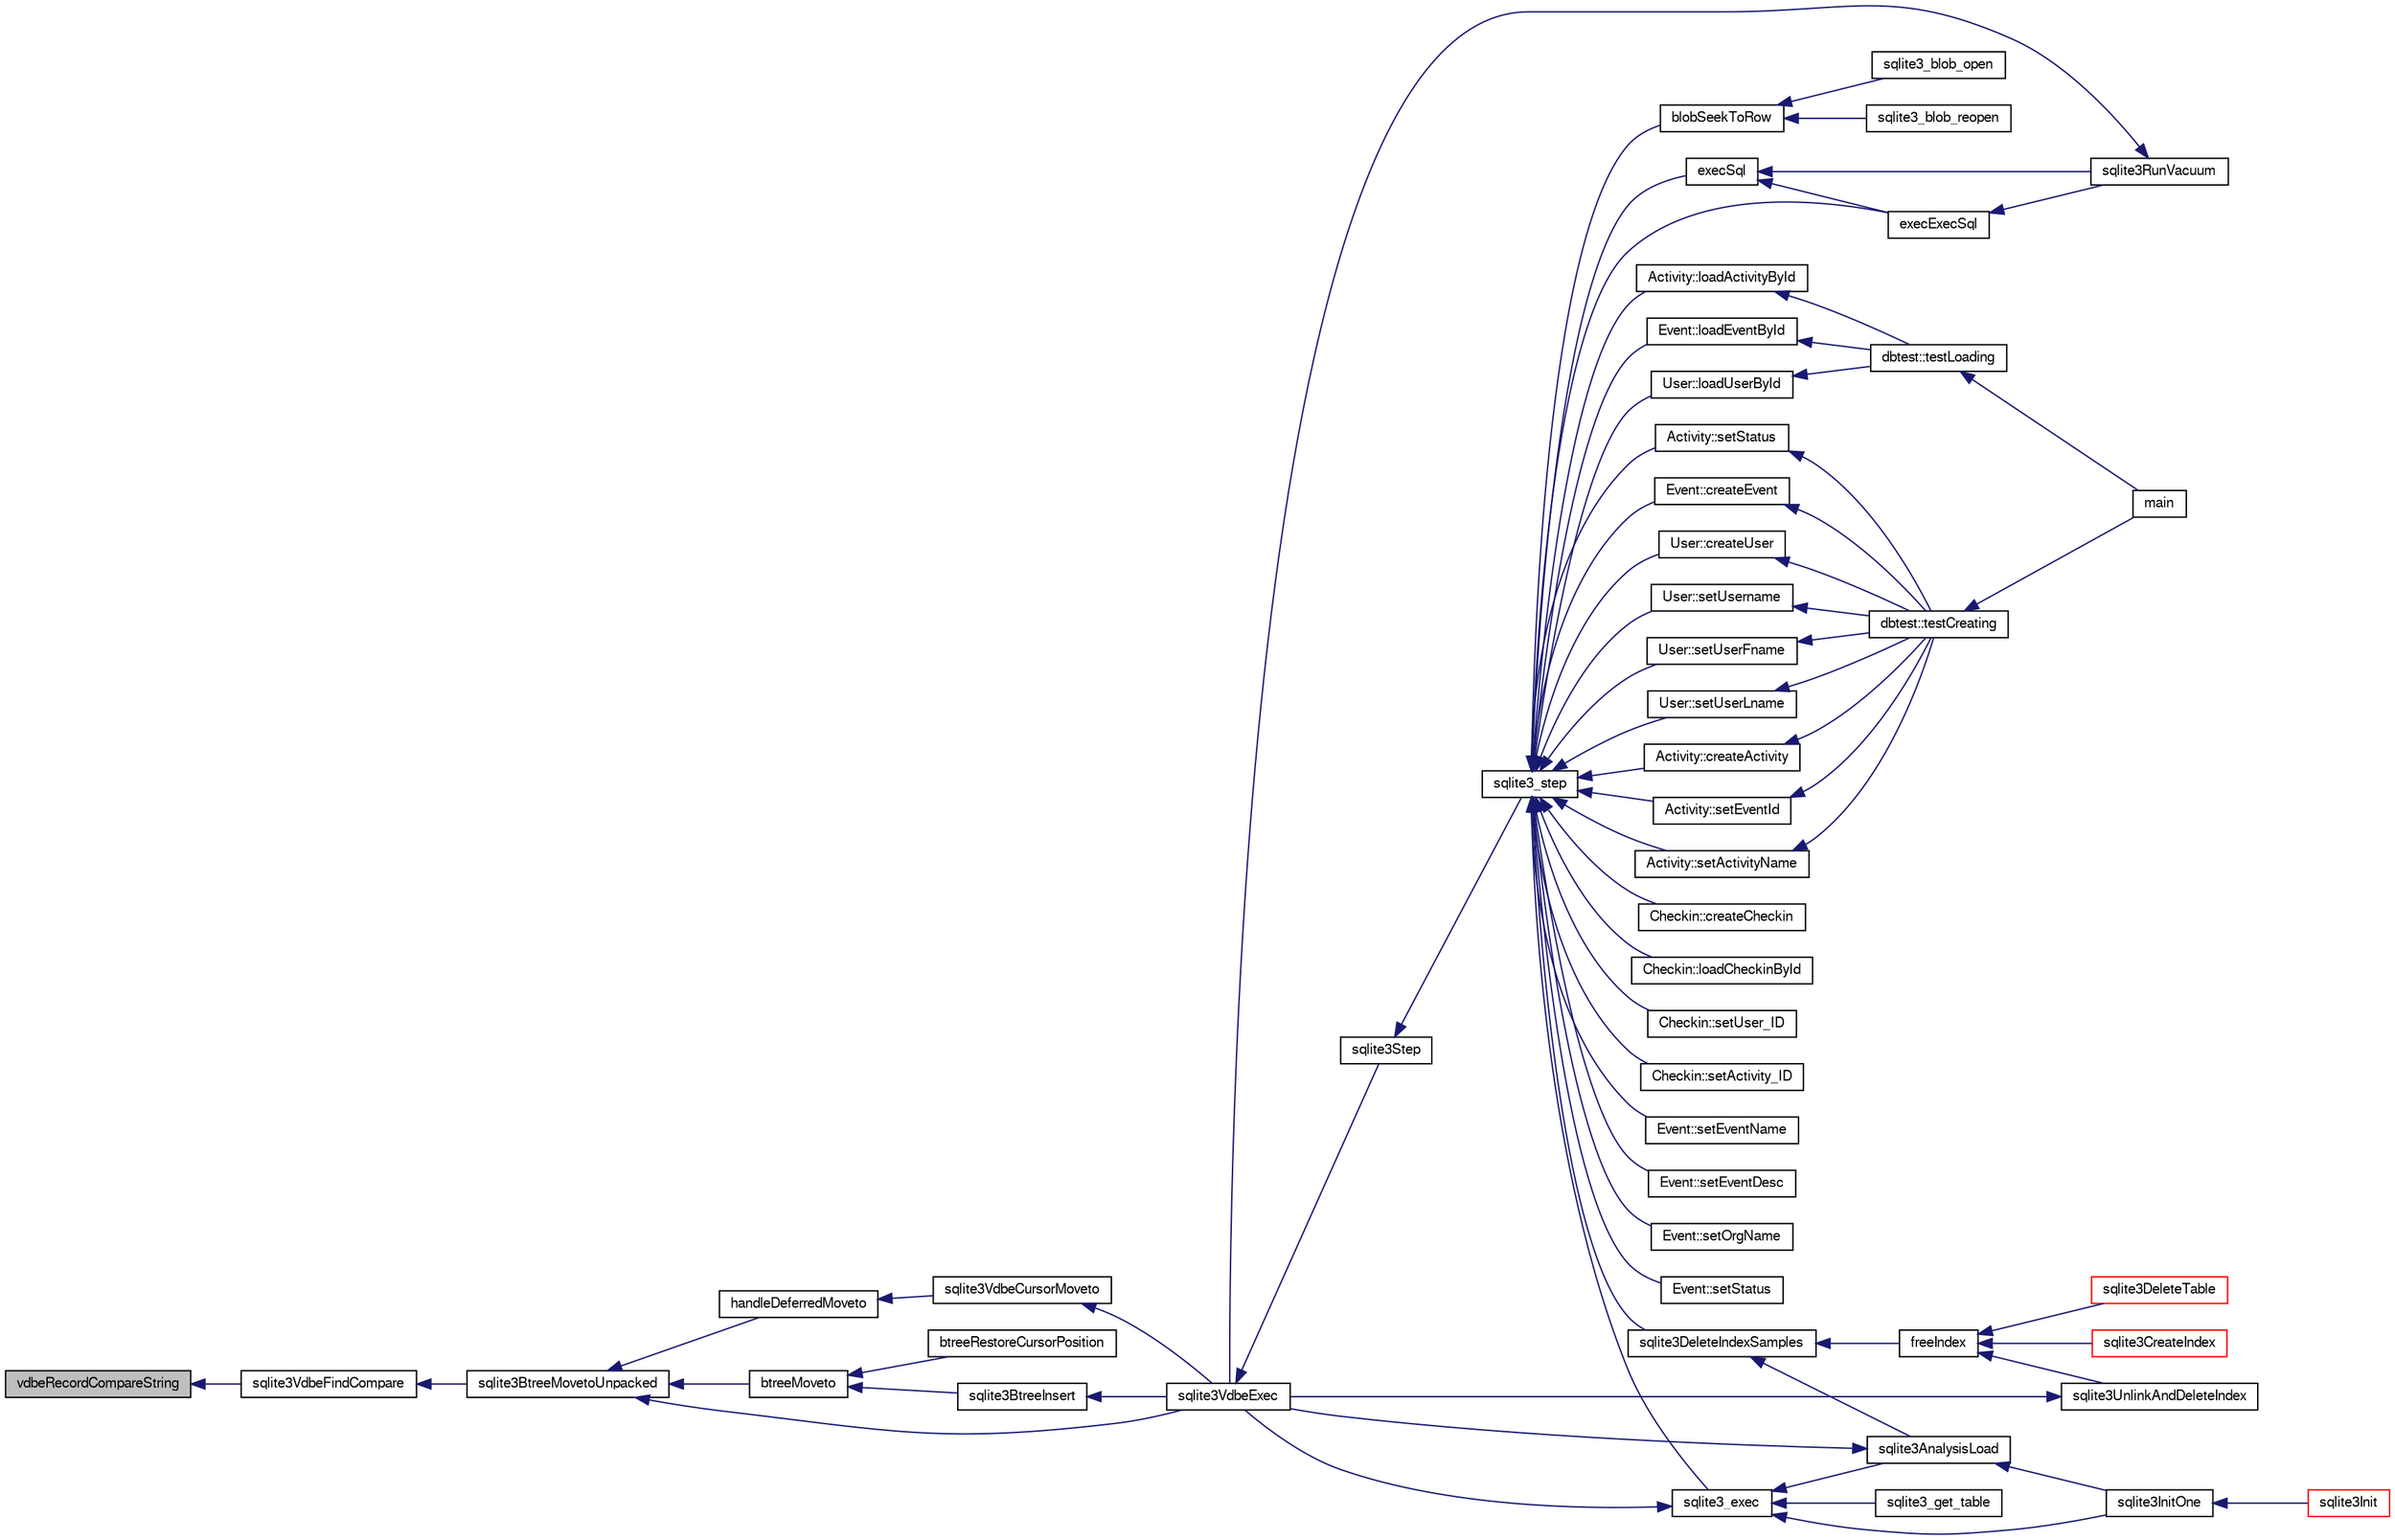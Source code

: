digraph "vdbeRecordCompareString"
{
  edge [fontname="FreeSans",fontsize="10",labelfontname="FreeSans",labelfontsize="10"];
  node [fontname="FreeSans",fontsize="10",shape=record];
  rankdir="LR";
  Node876236 [label="vdbeRecordCompareString",height=0.2,width=0.4,color="black", fillcolor="grey75", style="filled", fontcolor="black"];
  Node876236 -> Node876237 [dir="back",color="midnightblue",fontsize="10",style="solid",fontname="FreeSans"];
  Node876237 [label="sqlite3VdbeFindCompare",height=0.2,width=0.4,color="black", fillcolor="white", style="filled",URL="$sqlite3_8c.html#ad9c940db4ada13b5cafa9db531e0490f"];
  Node876237 -> Node876238 [dir="back",color="midnightblue",fontsize="10",style="solid",fontname="FreeSans"];
  Node876238 [label="sqlite3BtreeMovetoUnpacked",height=0.2,width=0.4,color="black", fillcolor="white", style="filled",URL="$sqlite3_8c.html#a6d0b5aed55d5e85a0a6bfcae169fe579"];
  Node876238 -> Node876239 [dir="back",color="midnightblue",fontsize="10",style="solid",fontname="FreeSans"];
  Node876239 [label="btreeMoveto",height=0.2,width=0.4,color="black", fillcolor="white", style="filled",URL="$sqlite3_8c.html#a13481d732f5bb516f599d16a428034c4"];
  Node876239 -> Node876240 [dir="back",color="midnightblue",fontsize="10",style="solid",fontname="FreeSans"];
  Node876240 [label="btreeRestoreCursorPosition",height=0.2,width=0.4,color="black", fillcolor="white", style="filled",URL="$sqlite3_8c.html#ac3fe093bc4fe5a20ac5d5cabf99e119a"];
  Node876239 -> Node876241 [dir="back",color="midnightblue",fontsize="10",style="solid",fontname="FreeSans"];
  Node876241 [label="sqlite3BtreeInsert",height=0.2,width=0.4,color="black", fillcolor="white", style="filled",URL="$sqlite3_8c.html#aa6c6b68ed28d38984e5fa329794d7f02"];
  Node876241 -> Node876242 [dir="back",color="midnightblue",fontsize="10",style="solid",fontname="FreeSans"];
  Node876242 [label="sqlite3VdbeExec",height=0.2,width=0.4,color="black", fillcolor="white", style="filled",URL="$sqlite3_8c.html#a8ce40a614bdc56719c4d642b1e4dfb21"];
  Node876242 -> Node876243 [dir="back",color="midnightblue",fontsize="10",style="solid",fontname="FreeSans"];
  Node876243 [label="sqlite3Step",height=0.2,width=0.4,color="black", fillcolor="white", style="filled",URL="$sqlite3_8c.html#a3f2872e873e2758a4beedad1d5113554"];
  Node876243 -> Node876244 [dir="back",color="midnightblue",fontsize="10",style="solid",fontname="FreeSans"];
  Node876244 [label="sqlite3_step",height=0.2,width=0.4,color="black", fillcolor="white", style="filled",URL="$sqlite3_8h.html#ac1e491ce36b7471eb28387f7d3c74334"];
  Node876244 -> Node876245 [dir="back",color="midnightblue",fontsize="10",style="solid",fontname="FreeSans"];
  Node876245 [label="Activity::createActivity",height=0.2,width=0.4,color="black", fillcolor="white", style="filled",URL="$classActivity.html#a813cc5e52c14ab49b39014c134e3425b"];
  Node876245 -> Node876246 [dir="back",color="midnightblue",fontsize="10",style="solid",fontname="FreeSans"];
  Node876246 [label="dbtest::testCreating",height=0.2,width=0.4,color="black", fillcolor="white", style="filled",URL="$classdbtest.html#a8193e88a7df657069c8a6bd09c8243b7"];
  Node876246 -> Node876247 [dir="back",color="midnightblue",fontsize="10",style="solid",fontname="FreeSans"];
  Node876247 [label="main",height=0.2,width=0.4,color="black", fillcolor="white", style="filled",URL="$test_8cpp.html#ae66f6b31b5ad750f1fe042a706a4e3d4"];
  Node876244 -> Node876248 [dir="back",color="midnightblue",fontsize="10",style="solid",fontname="FreeSans"];
  Node876248 [label="Activity::loadActivityById",height=0.2,width=0.4,color="black", fillcolor="white", style="filled",URL="$classActivity.html#abe4ffb4f08a47212ebf9013259d9e7fd"];
  Node876248 -> Node876249 [dir="back",color="midnightblue",fontsize="10",style="solid",fontname="FreeSans"];
  Node876249 [label="dbtest::testLoading",height=0.2,width=0.4,color="black", fillcolor="white", style="filled",URL="$classdbtest.html#a6f98d82a2c8e2b9040848763504ddae1"];
  Node876249 -> Node876247 [dir="back",color="midnightblue",fontsize="10",style="solid",fontname="FreeSans"];
  Node876244 -> Node876250 [dir="back",color="midnightblue",fontsize="10",style="solid",fontname="FreeSans"];
  Node876250 [label="Activity::setEventId",height=0.2,width=0.4,color="black", fillcolor="white", style="filled",URL="$classActivity.html#adb1d0fd0d08f473e068f0a4086bfa9ca"];
  Node876250 -> Node876246 [dir="back",color="midnightblue",fontsize="10",style="solid",fontname="FreeSans"];
  Node876244 -> Node876251 [dir="back",color="midnightblue",fontsize="10",style="solid",fontname="FreeSans"];
  Node876251 [label="Activity::setActivityName",height=0.2,width=0.4,color="black", fillcolor="white", style="filled",URL="$classActivity.html#a62dc3737b33915a36086f9dd26d16a81"];
  Node876251 -> Node876246 [dir="back",color="midnightblue",fontsize="10",style="solid",fontname="FreeSans"];
  Node876244 -> Node876252 [dir="back",color="midnightblue",fontsize="10",style="solid",fontname="FreeSans"];
  Node876252 [label="Activity::setStatus",height=0.2,width=0.4,color="black", fillcolor="white", style="filled",URL="$classActivity.html#af618135a7738f4d2a7ee147a8ef912ea"];
  Node876252 -> Node876246 [dir="back",color="midnightblue",fontsize="10",style="solid",fontname="FreeSans"];
  Node876244 -> Node876253 [dir="back",color="midnightblue",fontsize="10",style="solid",fontname="FreeSans"];
  Node876253 [label="Checkin::createCheckin",height=0.2,width=0.4,color="black", fillcolor="white", style="filled",URL="$classCheckin.html#a4e40acdf7fff0e607f6de4f24f3a163c"];
  Node876244 -> Node876254 [dir="back",color="midnightblue",fontsize="10",style="solid",fontname="FreeSans"];
  Node876254 [label="Checkin::loadCheckinById",height=0.2,width=0.4,color="black", fillcolor="white", style="filled",URL="$classCheckin.html#a3461f70ea6c68475225f2a07f78a21e0"];
  Node876244 -> Node876255 [dir="back",color="midnightblue",fontsize="10",style="solid",fontname="FreeSans"];
  Node876255 [label="Checkin::setUser_ID",height=0.2,width=0.4,color="black", fillcolor="white", style="filled",URL="$classCheckin.html#a76ab640f4f912876dbebf183db5359c6"];
  Node876244 -> Node876256 [dir="back",color="midnightblue",fontsize="10",style="solid",fontname="FreeSans"];
  Node876256 [label="Checkin::setActivity_ID",height=0.2,width=0.4,color="black", fillcolor="white", style="filled",URL="$classCheckin.html#ab2ff3ec2604ec73a42af25874a00b232"];
  Node876244 -> Node876257 [dir="back",color="midnightblue",fontsize="10",style="solid",fontname="FreeSans"];
  Node876257 [label="Event::createEvent",height=0.2,width=0.4,color="black", fillcolor="white", style="filled",URL="$classEvent.html#a77adb9f4a46ffb32c2d931f0691f5903"];
  Node876257 -> Node876246 [dir="back",color="midnightblue",fontsize="10",style="solid",fontname="FreeSans"];
  Node876244 -> Node876258 [dir="back",color="midnightblue",fontsize="10",style="solid",fontname="FreeSans"];
  Node876258 [label="Event::loadEventById",height=0.2,width=0.4,color="black", fillcolor="white", style="filled",URL="$classEvent.html#afa66cea33f722dbeecb69cc98fdea055"];
  Node876258 -> Node876249 [dir="back",color="midnightblue",fontsize="10",style="solid",fontname="FreeSans"];
  Node876244 -> Node876259 [dir="back",color="midnightblue",fontsize="10",style="solid",fontname="FreeSans"];
  Node876259 [label="Event::setEventName",height=0.2,width=0.4,color="black", fillcolor="white", style="filled",URL="$classEvent.html#a10596b6ca077df05184e30d62b08729d"];
  Node876244 -> Node876260 [dir="back",color="midnightblue",fontsize="10",style="solid",fontname="FreeSans"];
  Node876260 [label="Event::setEventDesc",height=0.2,width=0.4,color="black", fillcolor="white", style="filled",URL="$classEvent.html#ae36b8377dcae792f1c5c4726024c981b"];
  Node876244 -> Node876261 [dir="back",color="midnightblue",fontsize="10",style="solid",fontname="FreeSans"];
  Node876261 [label="Event::setOrgName",height=0.2,width=0.4,color="black", fillcolor="white", style="filled",URL="$classEvent.html#a19aac0f776bd764563a54977656cf680"];
  Node876244 -> Node876262 [dir="back",color="midnightblue",fontsize="10",style="solid",fontname="FreeSans"];
  Node876262 [label="Event::setStatus",height=0.2,width=0.4,color="black", fillcolor="white", style="filled",URL="$classEvent.html#ab0a6b9285af0f4172eb841e2b80f8972"];
  Node876244 -> Node876263 [dir="back",color="midnightblue",fontsize="10",style="solid",fontname="FreeSans"];
  Node876263 [label="blobSeekToRow",height=0.2,width=0.4,color="black", fillcolor="white", style="filled",URL="$sqlite3_8c.html#afff57e13332b98c8a44a7cebe38962ab"];
  Node876263 -> Node876264 [dir="back",color="midnightblue",fontsize="10",style="solid",fontname="FreeSans"];
  Node876264 [label="sqlite3_blob_open",height=0.2,width=0.4,color="black", fillcolor="white", style="filled",URL="$sqlite3_8h.html#adb8ad839a5bdd62a43785132bc7dd518"];
  Node876263 -> Node876265 [dir="back",color="midnightblue",fontsize="10",style="solid",fontname="FreeSans"];
  Node876265 [label="sqlite3_blob_reopen",height=0.2,width=0.4,color="black", fillcolor="white", style="filled",URL="$sqlite3_8h.html#abc77c24fdc0150138490359a94360f7e"];
  Node876244 -> Node876266 [dir="back",color="midnightblue",fontsize="10",style="solid",fontname="FreeSans"];
  Node876266 [label="sqlite3DeleteIndexSamples",height=0.2,width=0.4,color="black", fillcolor="white", style="filled",URL="$sqlite3_8c.html#aaeda0302fbf61397ec009f65bed047ef"];
  Node876266 -> Node876267 [dir="back",color="midnightblue",fontsize="10",style="solid",fontname="FreeSans"];
  Node876267 [label="sqlite3AnalysisLoad",height=0.2,width=0.4,color="black", fillcolor="white", style="filled",URL="$sqlite3_8c.html#a48a2301c27e1d3d68708b9b8761b5a01"];
  Node876267 -> Node876242 [dir="back",color="midnightblue",fontsize="10",style="solid",fontname="FreeSans"];
  Node876267 -> Node876268 [dir="back",color="midnightblue",fontsize="10",style="solid",fontname="FreeSans"];
  Node876268 [label="sqlite3InitOne",height=0.2,width=0.4,color="black", fillcolor="white", style="filled",URL="$sqlite3_8c.html#ac4318b25df65269906b0379251fe9b85"];
  Node876268 -> Node876269 [dir="back",color="midnightblue",fontsize="10",style="solid",fontname="FreeSans"];
  Node876269 [label="sqlite3Init",height=0.2,width=0.4,color="red", fillcolor="white", style="filled",URL="$sqlite3_8c.html#aed74e3dc765631a833f522f425ff5a48"];
  Node876266 -> Node876369 [dir="back",color="midnightblue",fontsize="10",style="solid",fontname="FreeSans"];
  Node876369 [label="freeIndex",height=0.2,width=0.4,color="black", fillcolor="white", style="filled",URL="$sqlite3_8c.html#a00907c99c18d5bcb9d0b38c077146c31"];
  Node876369 -> Node876370 [dir="back",color="midnightblue",fontsize="10",style="solid",fontname="FreeSans"];
  Node876370 [label="sqlite3UnlinkAndDeleteIndex",height=0.2,width=0.4,color="black", fillcolor="white", style="filled",URL="$sqlite3_8c.html#a889f2dcb438c56db37a6d61e9f25e244"];
  Node876370 -> Node876242 [dir="back",color="midnightblue",fontsize="10",style="solid",fontname="FreeSans"];
  Node876369 -> Node876371 [dir="back",color="midnightblue",fontsize="10",style="solid",fontname="FreeSans"];
  Node876371 [label="sqlite3DeleteTable",height=0.2,width=0.4,color="red", fillcolor="white", style="filled",URL="$sqlite3_8c.html#a7fd3d507375a381a3807f92735318973"];
  Node876369 -> Node876281 [dir="back",color="midnightblue",fontsize="10",style="solid",fontname="FreeSans"];
  Node876281 [label="sqlite3CreateIndex",height=0.2,width=0.4,color="red", fillcolor="white", style="filled",URL="$sqlite3_8c.html#a8dbe5e590ab6c58a8c45f34f7c81e825"];
  Node876244 -> Node876435 [dir="back",color="midnightblue",fontsize="10",style="solid",fontname="FreeSans"];
  Node876435 [label="sqlite3_exec",height=0.2,width=0.4,color="black", fillcolor="white", style="filled",URL="$sqlite3_8h.html#a97487ec8150e0bcc8fa392ab8f0e24db"];
  Node876435 -> Node876242 [dir="back",color="midnightblue",fontsize="10",style="solid",fontname="FreeSans"];
  Node876435 -> Node876267 [dir="back",color="midnightblue",fontsize="10",style="solid",fontname="FreeSans"];
  Node876435 -> Node876268 [dir="back",color="midnightblue",fontsize="10",style="solid",fontname="FreeSans"];
  Node876435 -> Node876436 [dir="back",color="midnightblue",fontsize="10",style="solid",fontname="FreeSans"];
  Node876436 [label="sqlite3_get_table",height=0.2,width=0.4,color="black", fillcolor="white", style="filled",URL="$sqlite3_8h.html#a5effeac4e12df57beaa35c5be1f61579"];
  Node876244 -> Node876426 [dir="back",color="midnightblue",fontsize="10",style="solid",fontname="FreeSans"];
  Node876426 [label="execSql",height=0.2,width=0.4,color="black", fillcolor="white", style="filled",URL="$sqlite3_8c.html#a7d16651b98a110662f4c265eff0246cb"];
  Node876426 -> Node876427 [dir="back",color="midnightblue",fontsize="10",style="solid",fontname="FreeSans"];
  Node876427 [label="execExecSql",height=0.2,width=0.4,color="black", fillcolor="white", style="filled",URL="$sqlite3_8c.html#ac1be09a6c047f21133d16378d301e0d4"];
  Node876427 -> Node876428 [dir="back",color="midnightblue",fontsize="10",style="solid",fontname="FreeSans"];
  Node876428 [label="sqlite3RunVacuum",height=0.2,width=0.4,color="black", fillcolor="white", style="filled",URL="$sqlite3_8c.html#a5e83ddc7b3e7e8e79ad5d1fc92de1d2f"];
  Node876428 -> Node876242 [dir="back",color="midnightblue",fontsize="10",style="solid",fontname="FreeSans"];
  Node876426 -> Node876428 [dir="back",color="midnightblue",fontsize="10",style="solid",fontname="FreeSans"];
  Node876244 -> Node876427 [dir="back",color="midnightblue",fontsize="10",style="solid",fontname="FreeSans"];
  Node876244 -> Node876429 [dir="back",color="midnightblue",fontsize="10",style="solid",fontname="FreeSans"];
  Node876429 [label="User::createUser",height=0.2,width=0.4,color="black", fillcolor="white", style="filled",URL="$classUser.html#a22ed673939e8cc0a136130b809bba513"];
  Node876429 -> Node876246 [dir="back",color="midnightblue",fontsize="10",style="solid",fontname="FreeSans"];
  Node876244 -> Node876430 [dir="back",color="midnightblue",fontsize="10",style="solid",fontname="FreeSans"];
  Node876430 [label="User::loadUserById",height=0.2,width=0.4,color="black", fillcolor="white", style="filled",URL="$classUser.html#a863377665b7fb83c5547dcf9727f5092"];
  Node876430 -> Node876249 [dir="back",color="midnightblue",fontsize="10",style="solid",fontname="FreeSans"];
  Node876244 -> Node876431 [dir="back",color="midnightblue",fontsize="10",style="solid",fontname="FreeSans"];
  Node876431 [label="User::setUsername",height=0.2,width=0.4,color="black", fillcolor="white", style="filled",URL="$classUser.html#aa0497022a136cb78de785b0a39ae60b1"];
  Node876431 -> Node876246 [dir="back",color="midnightblue",fontsize="10",style="solid",fontname="FreeSans"];
  Node876244 -> Node876432 [dir="back",color="midnightblue",fontsize="10",style="solid",fontname="FreeSans"];
  Node876432 [label="User::setUserFname",height=0.2,width=0.4,color="black", fillcolor="white", style="filled",URL="$classUser.html#a72657eb55cd0ca437b4841a43f19912f"];
  Node876432 -> Node876246 [dir="back",color="midnightblue",fontsize="10",style="solid",fontname="FreeSans"];
  Node876244 -> Node876433 [dir="back",color="midnightblue",fontsize="10",style="solid",fontname="FreeSans"];
  Node876433 [label="User::setUserLname",height=0.2,width=0.4,color="black", fillcolor="white", style="filled",URL="$classUser.html#aa25973387e5afe1aa6f60dd6545e33b5"];
  Node876433 -> Node876246 [dir="back",color="midnightblue",fontsize="10",style="solid",fontname="FreeSans"];
  Node876238 -> Node876503 [dir="back",color="midnightblue",fontsize="10",style="solid",fontname="FreeSans"];
  Node876503 [label="handleDeferredMoveto",height=0.2,width=0.4,color="black", fillcolor="white", style="filled",URL="$sqlite3_8c.html#a30223c4bd215cdaa5f3bc6cbe6773577"];
  Node876503 -> Node876504 [dir="back",color="midnightblue",fontsize="10",style="solid",fontname="FreeSans"];
  Node876504 [label="sqlite3VdbeCursorMoveto",height=0.2,width=0.4,color="black", fillcolor="white", style="filled",URL="$sqlite3_8c.html#abee4b21fc4d7c45b2a477599de6a97e5"];
  Node876504 -> Node876242 [dir="back",color="midnightblue",fontsize="10",style="solid",fontname="FreeSans"];
  Node876238 -> Node876242 [dir="back",color="midnightblue",fontsize="10",style="solid",fontname="FreeSans"];
}
